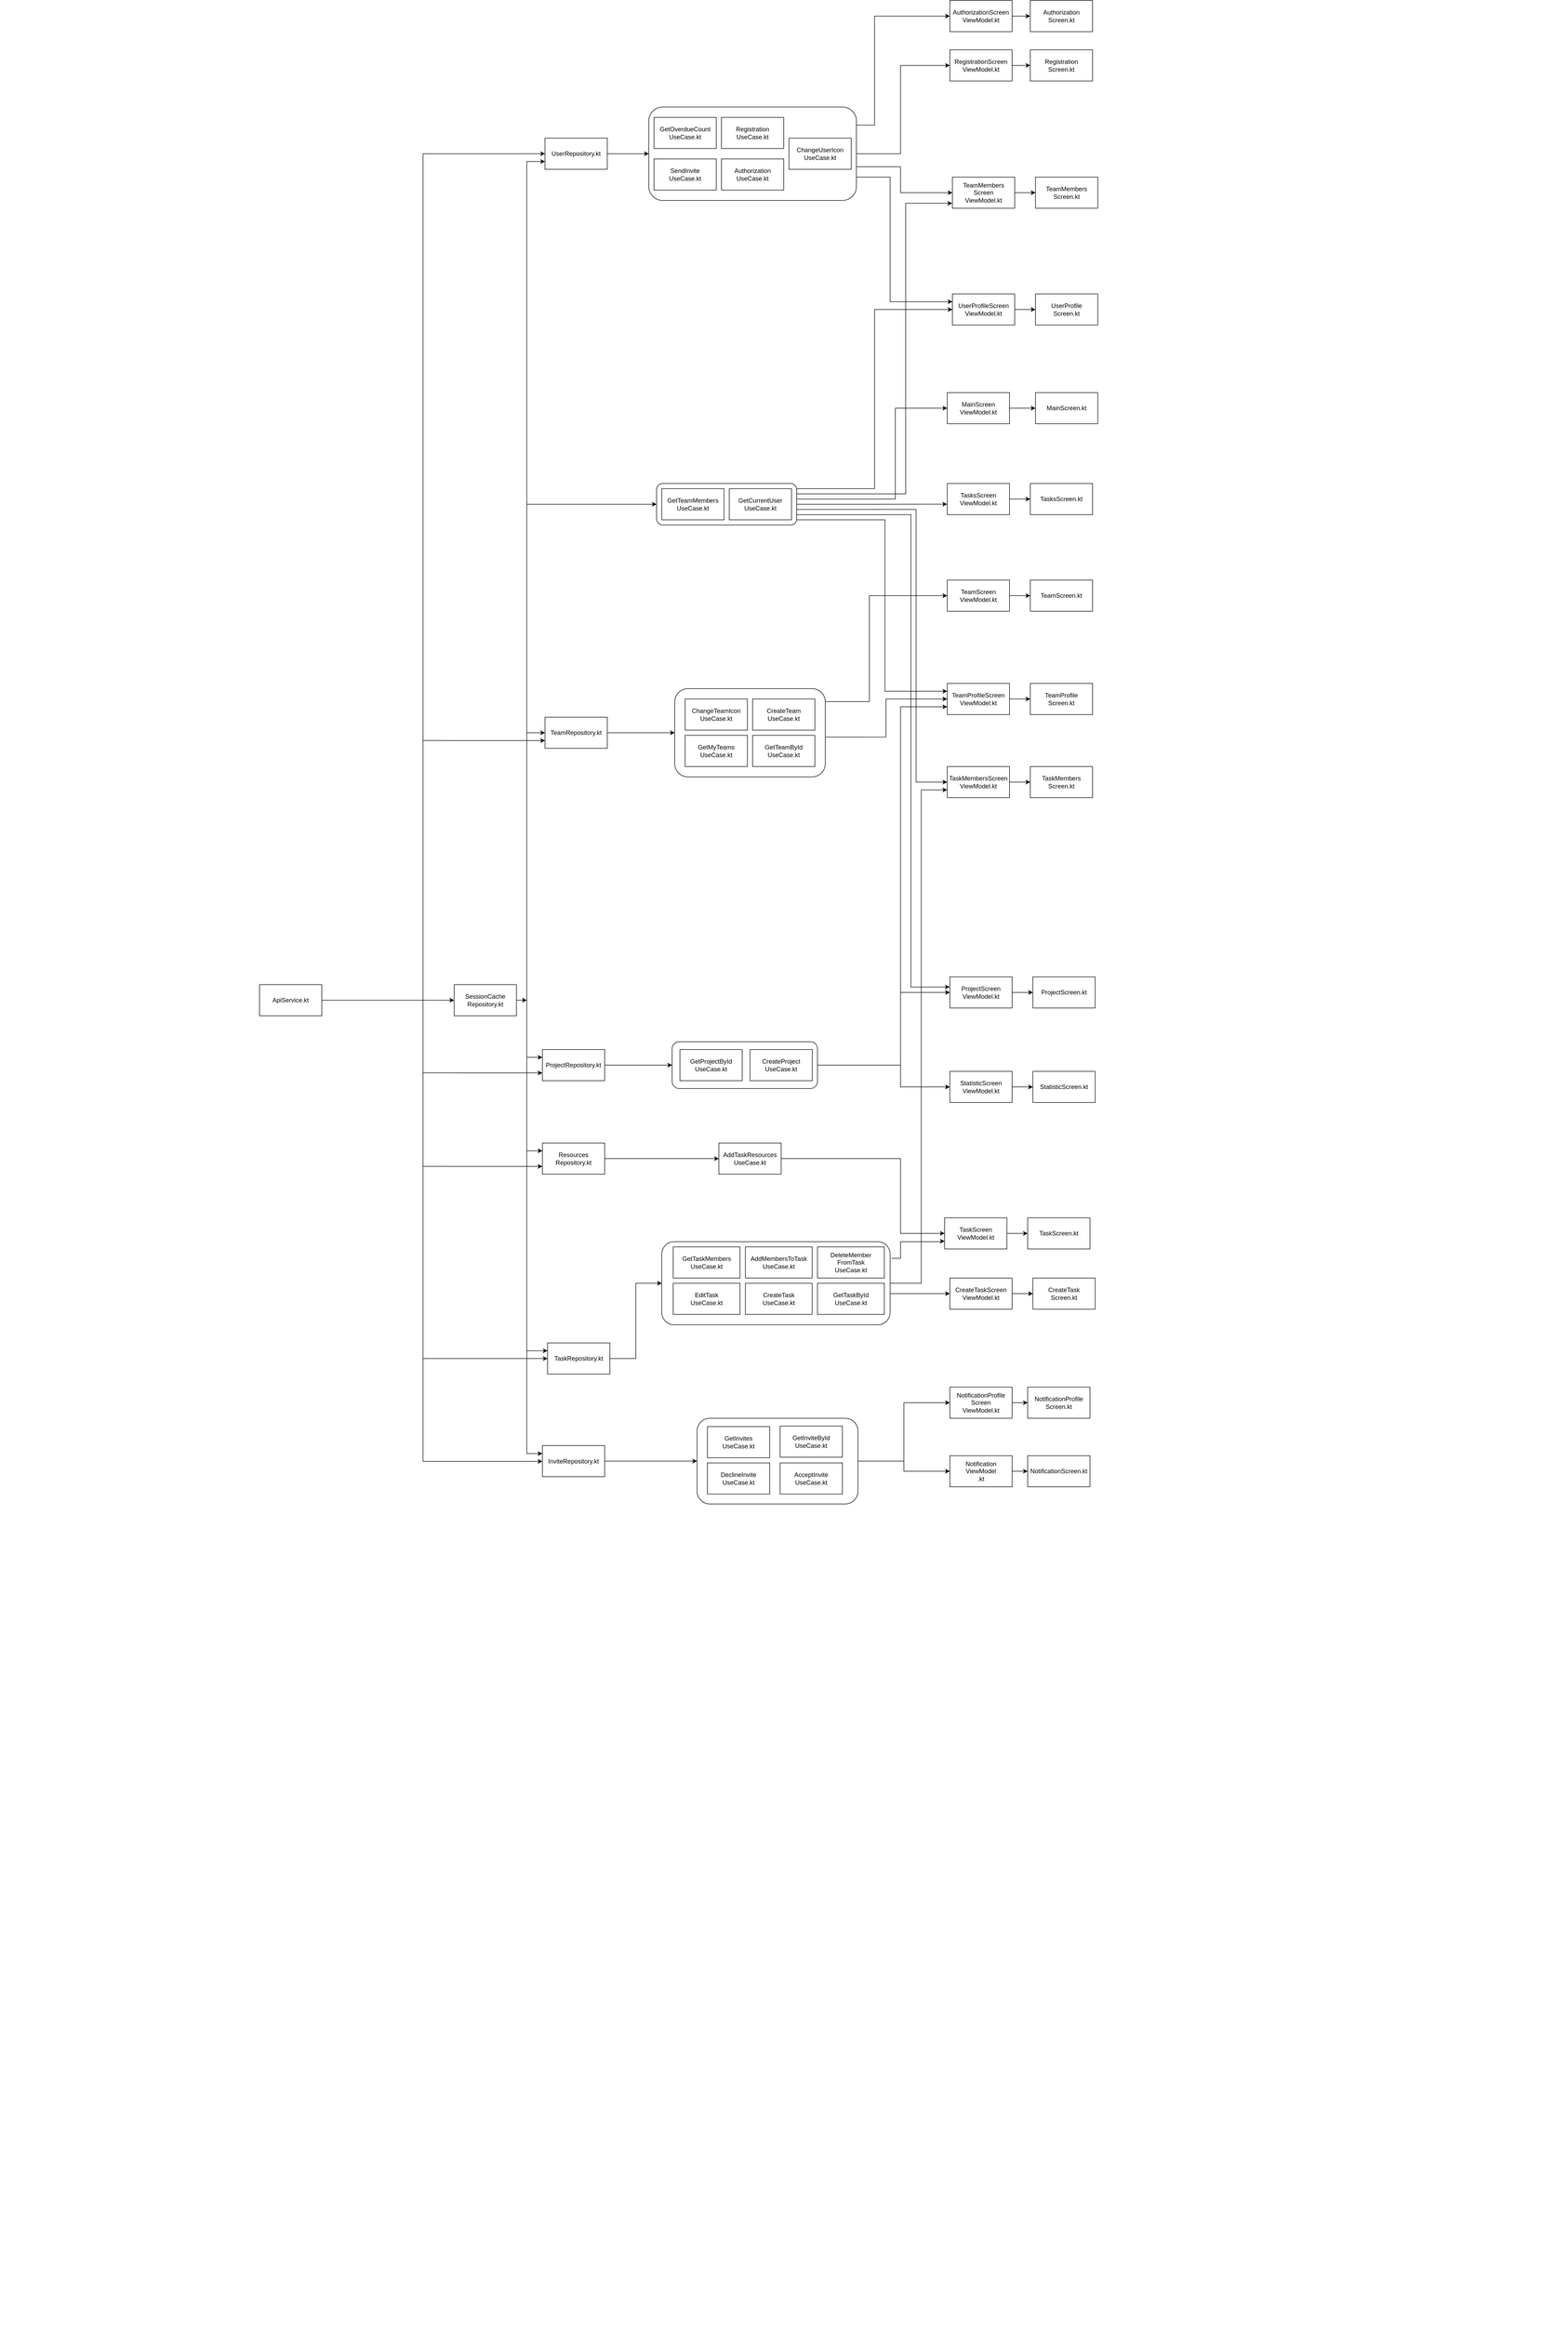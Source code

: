 <mxfile version="24.4.13" type="github">
  <diagram name="Страница — 1" id="Wd8Lt1hOdJY-ABtcQ9To">
    <mxGraphModel dx="5349" dy="3764" grid="1" gridSize="10" guides="1" tooltips="1" connect="1" arrows="1" fold="1" page="1" pageScale="1" pageWidth="827" pageHeight="1169" math="0" shadow="0">
      <root>
        <mxCell id="0" />
        <mxCell id="1" parent="0" />
        <mxCell id="-RUIcNyW75E8LrOZVRRS-27" value="" style="group;rotation=-90;" vertex="1" connectable="0" parent="1">
          <mxGeometry x="-2940" y="-920" width="4130" height="3020" as="geometry" />
        </mxCell>
        <mxCell id="-RUIcNyW75E8LrOZVRRS-8" style="rounded=0;orthogonalLoop=1;jettySize=auto;html=1;entryX=0;entryY=0.5;entryDx=0;entryDy=0;exitX=1;exitY=0.5;exitDx=0;exitDy=0;edgeStyle=orthogonalEdgeStyle;" edge="1" parent="-RUIcNyW75E8LrOZVRRS-27" source="-RUIcNyW75E8LrOZVRRS-7" target="rrfpWrtRIMoo7r-Dwv4L-68">
          <mxGeometry relative="1" as="geometry">
            <Array as="points">
              <mxPoint x="2290" y="1150" />
              <mxPoint x="2290" y="1010" />
            </Array>
          </mxGeometry>
        </mxCell>
        <mxCell id="-RUIcNyW75E8LrOZVRRS-9" style="rounded=0;orthogonalLoop=1;jettySize=auto;html=1;entryX=0;entryY=0.5;entryDx=0;entryDy=0;exitX=1;exitY=0.5;exitDx=0;exitDy=0;edgeStyle=orthogonalEdgeStyle;" edge="1" parent="-RUIcNyW75E8LrOZVRRS-27" source="-RUIcNyW75E8LrOZVRRS-7" target="GL7n69devyDXVmoGjWVV-10">
          <mxGeometry relative="1" as="geometry">
            <Array as="points">
              <mxPoint x="2290" y="1150" />
              <mxPoint x="2290" y="1192" />
            </Array>
          </mxGeometry>
        </mxCell>
        <mxCell id="-RUIcNyW75E8LrOZVRRS-41" style="edgeStyle=orthogonalEdgeStyle;rounded=0;orthogonalLoop=1;jettySize=auto;html=1;entryX=0;entryY=0.5;entryDx=0;entryDy=0;" edge="1" parent="-RUIcNyW75E8LrOZVRRS-27" source="PsXaZOM_-T2VpOONmFBl-1" target="-RUIcNyW75E8LrOZVRRS-40">
          <mxGeometry relative="1" as="geometry" />
        </mxCell>
        <mxCell id="PsXaZOM_-T2VpOONmFBl-1" value="ApiService.kt" style="rounded=0;whiteSpace=wrap;html=1;rotation=0;" parent="-RUIcNyW75E8LrOZVRRS-27" vertex="1">
          <mxGeometry x="1055" y="995" width="120" height="60" as="geometry" />
        </mxCell>
        <mxCell id="PsXaZOM_-T2VpOONmFBl-2" value="InviteRepository.kt" style="rounded=0;whiteSpace=wrap;html=1;rotation=0;" parent="-RUIcNyW75E8LrOZVRRS-27" vertex="1">
          <mxGeometry x="1600" y="1882.5" width="120" height="60" as="geometry" />
        </mxCell>
        <mxCell id="GL7n69devyDXVmoGjWVV-4" style="rounded=0;orthogonalLoop=1;jettySize=auto;html=1;entryX=0;entryY=0.5;entryDx=0;entryDy=0;edgeStyle=orthogonalEdgeStyle;" parent="-RUIcNyW75E8LrOZVRRS-27" source="PsXaZOM_-T2VpOONmFBl-3" target="-RUIcNyW75E8LrOZVRRS-7" edge="1">
          <mxGeometry relative="1" as="geometry" />
        </mxCell>
        <mxCell id="-RUIcNyW75E8LrOZVRRS-49" style="edgeStyle=orthogonalEdgeStyle;rounded=0;orthogonalLoop=1;jettySize=auto;html=1;exitX=0;exitY=0.25;exitDx=0;exitDy=0;startArrow=classic;startFill=1;endArrow=none;endFill=0;" edge="1" parent="-RUIcNyW75E8LrOZVRRS-27" source="PsXaZOM_-T2VpOONmFBl-3">
          <mxGeometry relative="1" as="geometry">
            <mxPoint x="1570" y="1130" as="targetPoint" />
          </mxGeometry>
        </mxCell>
        <mxCell id="-RUIcNyW75E8LrOZVRRS-55" style="edgeStyle=orthogonalEdgeStyle;rounded=0;orthogonalLoop=1;jettySize=auto;html=1;exitX=0;exitY=0.75;exitDx=0;exitDy=0;startArrow=classic;startFill=1;endArrow=none;endFill=0;" edge="1" parent="-RUIcNyW75E8LrOZVRRS-27" source="PsXaZOM_-T2VpOONmFBl-3">
          <mxGeometry relative="1" as="geometry">
            <mxPoint x="1370" y="1164.905" as="targetPoint" />
          </mxGeometry>
        </mxCell>
        <mxCell id="PsXaZOM_-T2VpOONmFBl-3" value="ProjectRepository.kt" style="rounded=0;whiteSpace=wrap;html=1;rotation=0;" parent="-RUIcNyW75E8LrOZVRRS-27" vertex="1">
          <mxGeometry x="1600" y="1120" width="120" height="60" as="geometry" />
        </mxCell>
        <mxCell id="GL7n69devyDXVmoGjWVV-72" style="rounded=0;orthogonalLoop=1;jettySize=auto;html=1;entryX=0;entryY=0.5;entryDx=0;entryDy=0;edgeStyle=orthogonalEdgeStyle;" parent="-RUIcNyW75E8LrOZVRRS-27" source="PsXaZOM_-T2VpOONmFBl-4" target="rrfpWrtRIMoo7r-Dwv4L-8" edge="1">
          <mxGeometry relative="1" as="geometry" />
        </mxCell>
        <mxCell id="-RUIcNyW75E8LrOZVRRS-48" style="edgeStyle=orthogonalEdgeStyle;rounded=0;orthogonalLoop=1;jettySize=auto;html=1;exitX=0;exitY=0.25;exitDx=0;exitDy=0;startArrow=classic;startFill=1;endArrow=none;endFill=0;" edge="1" parent="-RUIcNyW75E8LrOZVRRS-27" source="PsXaZOM_-T2VpOONmFBl-4">
          <mxGeometry relative="1" as="geometry">
            <mxPoint x="1570" y="1314.828" as="targetPoint" />
            <mxPoint x="1590.0" y="1315" as="sourcePoint" />
          </mxGeometry>
        </mxCell>
        <mxCell id="-RUIcNyW75E8LrOZVRRS-54" style="edgeStyle=orthogonalEdgeStyle;rounded=0;orthogonalLoop=1;jettySize=auto;html=1;exitX=0;exitY=0.75;exitDx=0;exitDy=0;startArrow=classic;startFill=1;endArrow=none;endFill=0;" edge="1" parent="-RUIcNyW75E8LrOZVRRS-27" source="PsXaZOM_-T2VpOONmFBl-4">
          <mxGeometry relative="1" as="geometry">
            <mxPoint x="1370" y="1344.905" as="targetPoint" />
          </mxGeometry>
        </mxCell>
        <mxCell id="PsXaZOM_-T2VpOONmFBl-4" value="&lt;div&gt;Resources&lt;/div&gt;&lt;div&gt;Repository.kt&lt;/div&gt;" style="rounded=0;whiteSpace=wrap;html=1;rotation=0;" parent="-RUIcNyW75E8LrOZVRRS-27" vertex="1">
          <mxGeometry x="1600" y="1300" width="120" height="60" as="geometry" />
        </mxCell>
        <mxCell id="rrfpWrtRIMoo7r-Dwv4L-39" style="rounded=0;orthogonalLoop=1;jettySize=auto;html=1;exitX=0.5;exitY=1;exitDx=0;exitDy=0;edgeStyle=orthogonalEdgeStyle;entryX=0;entryY=0.5;entryDx=0;entryDy=0;" parent="-RUIcNyW75E8LrOZVRRS-27" target="PsXaZOM_-T2VpOONmFBl-8" edge="1">
          <mxGeometry relative="1" as="geometry">
            <mxPoint x="1370" y="135" as="sourcePoint" />
            <mxPoint x="1380" y="-200" as="targetPoint" />
            <Array as="points">
              <mxPoint x="1370" y="-605" />
            </Array>
          </mxGeometry>
        </mxCell>
        <mxCell id="rrfpWrtRIMoo7r-Dwv4L-40" style="rounded=0;orthogonalLoop=1;jettySize=auto;html=1;entryX=0;entryY=0.5;entryDx=0;entryDy=0;exitX=0.5;exitY=1;exitDx=0;exitDy=0;edgeStyle=orthogonalEdgeStyle;" parent="-RUIcNyW75E8LrOZVRRS-27" target="PsXaZOM_-T2VpOONmFBl-2" edge="1">
          <mxGeometry relative="1" as="geometry">
            <mxPoint x="1370" y="135" as="sourcePoint" />
            <Array as="points">
              <mxPoint x="1370" y="1913" />
              <mxPoint x="1600" y="1913" />
            </Array>
          </mxGeometry>
        </mxCell>
        <mxCell id="rrfpWrtRIMoo7r-Dwv4L-29" style="rounded=0;orthogonalLoop=1;jettySize=auto;html=1;entryX=0;entryY=0.5;entryDx=0;entryDy=0;edgeStyle=orthogonalEdgeStyle;" parent="-RUIcNyW75E8LrOZVRRS-27" source="PsXaZOM_-T2VpOONmFBl-6" target="-RUIcNyW75E8LrOZVRRS-12" edge="1">
          <mxGeometry relative="1" as="geometry" />
        </mxCell>
        <mxCell id="-RUIcNyW75E8LrOZVRRS-36" style="edgeStyle=orthogonalEdgeStyle;rounded=0;orthogonalLoop=1;jettySize=auto;html=1;startArrow=classic;startFill=1;endArrow=none;endFill=0;" edge="1" parent="-RUIcNyW75E8LrOZVRRS-27" source="PsXaZOM_-T2VpOONmFBl-6">
          <mxGeometry relative="1" as="geometry">
            <mxPoint x="1370" y="1715" as="targetPoint" />
          </mxGeometry>
        </mxCell>
        <mxCell id="-RUIcNyW75E8LrOZVRRS-46" style="edgeStyle=orthogonalEdgeStyle;rounded=0;orthogonalLoop=1;jettySize=auto;html=1;exitX=0;exitY=0.25;exitDx=0;exitDy=0;startArrow=classic;startFill=1;endArrow=none;endFill=0;" edge="1" parent="-RUIcNyW75E8LrOZVRRS-27" source="PsXaZOM_-T2VpOONmFBl-6">
          <mxGeometry relative="1" as="geometry">
            <mxPoint x="1570" y="1700" as="targetPoint" />
          </mxGeometry>
        </mxCell>
        <mxCell id="PsXaZOM_-T2VpOONmFBl-6" value="TaskRepository.kt" style="rounded=0;whiteSpace=wrap;html=1;rotation=0;" parent="-RUIcNyW75E8LrOZVRRS-27" vertex="1">
          <mxGeometry x="1610" y="1685" width="120" height="60" as="geometry" />
        </mxCell>
        <mxCell id="rrfpWrtRIMoo7r-Dwv4L-60" style="rounded=0;orthogonalLoop=1;jettySize=auto;html=1;entryX=0;entryY=0.5;entryDx=0;entryDy=0;exitX=1;exitY=0.5;exitDx=0;exitDy=0;edgeStyle=orthogonalEdgeStyle;" parent="-RUIcNyW75E8LrOZVRRS-27" source="-RUIcNyW75E8LrOZVRRS-1" target="rrfpWrtRIMoo7r-Dwv4L-57" edge="1">
          <mxGeometry relative="1" as="geometry" />
        </mxCell>
        <mxCell id="GL7n69devyDXVmoGjWVV-28" style="rounded=0;orthogonalLoop=1;jettySize=auto;html=1;entryX=0;entryY=0.5;entryDx=0;entryDy=0;exitX=1;exitY=0.5;exitDx=0;exitDy=0;edgeStyle=orthogonalEdgeStyle;" parent="-RUIcNyW75E8LrOZVRRS-27" source="rrfpWrtRIMoo7r-Dwv4L-8" target="GL7n69devyDXVmoGjWVV-16" edge="1">
          <mxGeometry relative="1" as="geometry">
            <Array as="points">
              <mxPoint x="2290" y="1330" />
              <mxPoint x="2290" y="1474" />
            </Array>
          </mxGeometry>
        </mxCell>
        <mxCell id="rrfpWrtRIMoo7r-Dwv4L-8" value="&lt;div&gt;AddTaskResources&lt;/div&gt;&lt;div&gt;UseCase.kt&lt;/div&gt;" style="rounded=0;whiteSpace=wrap;html=1;rotation=0;" parent="-RUIcNyW75E8LrOZVRRS-27" vertex="1">
          <mxGeometry x="1940" y="1300" width="120" height="60" as="geometry" />
        </mxCell>
        <mxCell id="GL7n69devyDXVmoGjWVV-29" style="rounded=0;orthogonalLoop=1;jettySize=auto;html=1;entryX=0;entryY=0.75;entryDx=0;entryDy=0;exitX=1.006;exitY=0.2;exitDx=0;exitDy=0;edgeStyle=orthogonalEdgeStyle;exitPerimeter=0;" parent="-RUIcNyW75E8LrOZVRRS-27" source="-RUIcNyW75E8LrOZVRRS-12" target="GL7n69devyDXVmoGjWVV-16" edge="1">
          <mxGeometry relative="1" as="geometry">
            <mxPoint x="2710" y="-300" as="targetPoint" />
            <Array as="points">
              <mxPoint x="2290" y="1522" />
              <mxPoint x="2290" y="1490" />
              <mxPoint x="2370" y="1490" />
              <mxPoint x="2370" y="1489" />
            </Array>
          </mxGeometry>
        </mxCell>
        <mxCell id="GL7n69devyDXVmoGjWVV-1" style="rounded=0;orthogonalLoop=1;jettySize=auto;html=1;entryX=-0.003;entryY=0.326;entryDx=0;entryDy=0;edgeStyle=orthogonalEdgeStyle;entryPerimeter=0;" parent="-RUIcNyW75E8LrOZVRRS-27" target="rrfpWrtRIMoo7r-Dwv4L-68" edge="1">
          <mxGeometry relative="1" as="geometry">
            <mxPoint x="2040" y="70" as="sourcePoint" />
            <Array as="points">
              <mxPoint x="2040" y="90" />
              <mxPoint x="2310" y="90" />
              <mxPoint x="2310" y="1000" />
            </Array>
          </mxGeometry>
        </mxCell>
        <mxCell id="-RUIcNyW75E8LrOZVRRS-3" value="" style="rounded=0;orthogonalLoop=1;jettySize=auto;html=1;entryX=0;entryY=0.5;entryDx=0;entryDy=0;edgeStyle=orthogonalEdgeStyle;" edge="1" parent="-RUIcNyW75E8LrOZVRRS-27" source="PsXaZOM_-T2VpOONmFBl-2" target="-RUIcNyW75E8LrOZVRRS-1">
          <mxGeometry relative="1" as="geometry">
            <mxPoint x="1720" y="2223" as="sourcePoint" />
            <mxPoint x="2040" y="2077" as="targetPoint" />
          </mxGeometry>
        </mxCell>
        <mxCell id="-RUIcNyW75E8LrOZVRRS-4" value="" style="group;rotation=0;" vertex="1" connectable="0" parent="-RUIcNyW75E8LrOZVRRS-27">
          <mxGeometry x="1898" y="1830" width="310" height="165" as="geometry" />
        </mxCell>
        <mxCell id="-RUIcNyW75E8LrOZVRRS-1" value="" style="rounded=1;whiteSpace=wrap;html=1;rotation=0;" vertex="1" parent="-RUIcNyW75E8LrOZVRRS-4">
          <mxGeometry width="310" height="165" as="geometry" />
        </mxCell>
        <mxCell id="rrfpWrtRIMoo7r-Dwv4L-2" value="&lt;div&gt;AcceptInvite&lt;/div&gt;&lt;div&gt;UseCase.kt&lt;/div&gt;" style="rounded=0;whiteSpace=wrap;html=1;rotation=0;" parent="-RUIcNyW75E8LrOZVRRS-4" vertex="1">
          <mxGeometry x="160" y="86" width="120" height="60" as="geometry" />
        </mxCell>
        <mxCell id="rrfpWrtRIMoo7r-Dwv4L-3" value="&lt;div&gt;GetInviteById&lt;/div&gt;&lt;div&gt;UseCase.kt&lt;/div&gt;" style="rounded=0;whiteSpace=wrap;html=1;rotation=0;" parent="-RUIcNyW75E8LrOZVRRS-4" vertex="1">
          <mxGeometry x="160" y="15" width="120" height="60" as="geometry" />
        </mxCell>
        <mxCell id="rrfpWrtRIMoo7r-Dwv4L-4" value="&lt;div&gt;DeclineInvite&lt;/div&gt;&lt;div&gt;UseCase.kt&lt;/div&gt;" style="rounded=0;whiteSpace=wrap;html=1;rotation=0;" parent="-RUIcNyW75E8LrOZVRRS-4" vertex="1">
          <mxGeometry x="20" y="86" width="120" height="60" as="geometry" />
        </mxCell>
        <mxCell id="rrfpWrtRIMoo7r-Dwv4L-5" value="&lt;div&gt;GetInvites&lt;/div&gt;&lt;div&gt;UseCase.kt&lt;/div&gt;" style="rounded=0;whiteSpace=wrap;html=1;rotation=0;" parent="-RUIcNyW75E8LrOZVRRS-4" vertex="1">
          <mxGeometry x="20" y="16" width="120" height="60" as="geometry" />
        </mxCell>
        <mxCell id="-RUIcNyW75E8LrOZVRRS-5" style="rounded=0;orthogonalLoop=1;jettySize=auto;html=1;exitX=1;exitY=0.5;exitDx=0;exitDy=0;entryX=0;entryY=0.5;entryDx=0;entryDy=0;edgeStyle=orthogonalEdgeStyle;" edge="1" parent="-RUIcNyW75E8LrOZVRRS-27" source="-RUIcNyW75E8LrOZVRRS-1" target="rrfpWrtRIMoo7r-Dwv4L-71">
          <mxGeometry relative="1" as="geometry" />
        </mxCell>
        <mxCell id="-RUIcNyW75E8LrOZVRRS-13" value="" style="group;rotation=0;" vertex="1" connectable="0" parent="-RUIcNyW75E8LrOZVRRS-27">
          <mxGeometry x="1850" y="1605" width="440" height="240" as="geometry" />
        </mxCell>
        <mxCell id="-RUIcNyW75E8LrOZVRRS-12" value="" style="rounded=1;whiteSpace=wrap;html=1;rotation=0;" vertex="1" parent="-RUIcNyW75E8LrOZVRRS-13">
          <mxGeometry x="-20" y="-115" width="440" height="160" as="geometry" />
        </mxCell>
        <mxCell id="rrfpWrtRIMoo7r-Dwv4L-10" value="&lt;div&gt;AddMembersToTask&lt;/div&gt;&lt;div&gt;UseCase.kt&lt;/div&gt;" style="rounded=0;whiteSpace=wrap;html=1;rotation=0;" parent="-RUIcNyW75E8LrOZVRRS-13" vertex="1">
          <mxGeometry x="141" y="-105" width="128.78" height="60" as="geometry" />
        </mxCell>
        <mxCell id="rrfpWrtRIMoo7r-Dwv4L-11" value="&lt;div&gt;CreateTask&lt;/div&gt;&lt;div&gt;UseCase.kt&lt;/div&gt;" style="rounded=0;whiteSpace=wrap;html=1;rotation=0;" parent="-RUIcNyW75E8LrOZVRRS-13" vertex="1">
          <mxGeometry x="141" y="-35" width="128.78" height="60" as="geometry" />
        </mxCell>
        <mxCell id="rrfpWrtRIMoo7r-Dwv4L-13" value="&lt;div&gt;EditTask&lt;/div&gt;&lt;div&gt;UseCase.kt&lt;/div&gt;" style="rounded=0;whiteSpace=wrap;html=1;rotation=0;" parent="-RUIcNyW75E8LrOZVRRS-13" vertex="1">
          <mxGeometry x="2" y="-35" width="128.78" height="60" as="geometry" />
        </mxCell>
        <mxCell id="rrfpWrtRIMoo7r-Dwv4L-14" value="&lt;div&gt;GetTaskById&lt;/div&gt;&lt;div&gt;UseCase.kt&lt;/div&gt;" style="rounded=0;whiteSpace=wrap;html=1;rotation=0;" parent="-RUIcNyW75E8LrOZVRRS-13" vertex="1">
          <mxGeometry x="280" y="-35" width="128.78" height="60" as="geometry" />
        </mxCell>
        <mxCell id="rrfpWrtRIMoo7r-Dwv4L-12" value="&lt;div&gt;DeleteMember&lt;/div&gt;&lt;div&gt;FromTask&lt;/div&gt;&lt;div&gt;UseCase.kt&lt;/div&gt;" style="rounded=0;whiteSpace=wrap;html=1;rotation=0;" parent="-RUIcNyW75E8LrOZVRRS-13" vertex="1">
          <mxGeometry x="280" y="-105" width="128.78" height="60" as="geometry" />
        </mxCell>
        <mxCell id="rrfpWrtRIMoo7r-Dwv4L-15" value="&lt;div&gt;GetTaskMembers&lt;/div&gt;&lt;div&gt;UseCase.kt&lt;/div&gt;" style="rounded=0;whiteSpace=wrap;html=1;rotation=0;" parent="-RUIcNyW75E8LrOZVRRS-13" vertex="1">
          <mxGeometry x="2" y="-105" width="128.78" height="60" as="geometry" />
        </mxCell>
        <mxCell id="-RUIcNyW75E8LrOZVRRS-29" value="" style="group;rotation=90;" vertex="1" connectable="0" parent="-RUIcNyW75E8LrOZVRRS-27">
          <mxGeometry x="1945" y="1010" width="90" height="280" as="geometry" />
        </mxCell>
        <mxCell id="-RUIcNyW75E8LrOZVRRS-7" value="" style="rounded=1;whiteSpace=wrap;html=1;rotation=0;" vertex="1" parent="-RUIcNyW75E8LrOZVRRS-29">
          <mxGeometry x="-95" y="95" width="280" height="90" as="geometry" />
        </mxCell>
        <mxCell id="rrfpWrtRIMoo7r-Dwv4L-6" value="&lt;div&gt;CreateProject&lt;/div&gt;&lt;div&gt;UseCase.kt&lt;/div&gt;" style="rounded=0;whiteSpace=wrap;html=1;rotation=0;" parent="-RUIcNyW75E8LrOZVRRS-29" vertex="1">
          <mxGeometry x="55" y="110" width="120" height="60" as="geometry" />
        </mxCell>
        <mxCell id="rrfpWrtRIMoo7r-Dwv4L-7" value="&lt;div&gt;GetProjectById&lt;/div&gt;&lt;div&gt;UseCase.kt&lt;/div&gt;" style="rounded=0;whiteSpace=wrap;html=1;rotation=0;" parent="-RUIcNyW75E8LrOZVRRS-29" vertex="1">
          <mxGeometry x="-80" y="110" width="120" height="60" as="geometry" />
        </mxCell>
        <mxCell id="rrfpWrtRIMoo7r-Dwv4L-47" value="" style="rounded=0;orthogonalLoop=1;jettySize=auto;html=1;edgeStyle=orthogonalEdgeStyle;" parent="-RUIcNyW75E8LrOZVRRS-27" source="rrfpWrtRIMoo7r-Dwv4L-45" target="rrfpWrtRIMoo7r-Dwv4L-46" edge="1">
          <mxGeometry relative="1" as="geometry" />
        </mxCell>
        <mxCell id="rrfpWrtRIMoo7r-Dwv4L-45" value="&lt;div&gt;CreateTaskScreen&lt;/div&gt;&lt;div&gt;ViewModel.kt&lt;/div&gt;" style="rounded=0;whiteSpace=wrap;html=1;rotation=0;" parent="-RUIcNyW75E8LrOZVRRS-27" vertex="1">
          <mxGeometry x="2385" y="1560" width="120" height="60" as="geometry" />
        </mxCell>
        <mxCell id="rrfpWrtRIMoo7r-Dwv4L-46" value="&lt;div&gt;CreateTask&lt;/div&gt;&lt;div&gt;Screen.kt&lt;/div&gt;" style="whiteSpace=wrap;html=1;rounded=0;rotation=0;" parent="-RUIcNyW75E8LrOZVRRS-27" vertex="1">
          <mxGeometry x="2545" y="1560" width="120" height="60" as="geometry" />
        </mxCell>
        <mxCell id="rrfpWrtRIMoo7r-Dwv4L-68" value="&lt;div&gt;ProjectScreen&lt;/div&gt;&lt;div&gt;ViewModel.kt&lt;/div&gt;" style="rounded=0;whiteSpace=wrap;html=1;rotation=0;" parent="-RUIcNyW75E8LrOZVRRS-27" vertex="1">
          <mxGeometry x="2385" y="980" width="120" height="60" as="geometry" />
        </mxCell>
        <mxCell id="GL7n69devyDXVmoGjWVV-9" style="rounded=0;orthogonalLoop=1;jettySize=auto;html=1;entryX=0;entryY=0.5;entryDx=0;entryDy=0;edgeStyle=orthogonalEdgeStyle;" parent="-RUIcNyW75E8LrOZVRRS-27" source="GL7n69devyDXVmoGjWVV-10" target="GL7n69devyDXVmoGjWVV-11" edge="1">
          <mxGeometry relative="1" as="geometry" />
        </mxCell>
        <mxCell id="GL7n69devyDXVmoGjWVV-10" value="&lt;div&gt;StatisticScreen&lt;/div&gt;&lt;div&gt;ViewModel.kt&lt;/div&gt;" style="rounded=0;whiteSpace=wrap;html=1;rotation=0;" parent="-RUIcNyW75E8LrOZVRRS-27" vertex="1">
          <mxGeometry x="2385" y="1162" width="120" height="60" as="geometry" />
        </mxCell>
        <mxCell id="GL7n69devyDXVmoGjWVV-11" value="StatisticScreen.kt" style="rounded=0;whiteSpace=wrap;html=1;rotation=0;" parent="-RUIcNyW75E8LrOZVRRS-27" vertex="1">
          <mxGeometry x="2545" y="1162" width="120" height="60" as="geometry" />
        </mxCell>
        <mxCell id="GL7n69devyDXVmoGjWVV-15" style="rounded=0;orthogonalLoop=1;jettySize=auto;html=1;entryX=0;entryY=0.5;entryDx=0;entryDy=0;edgeStyle=orthogonalEdgeStyle;" parent="-RUIcNyW75E8LrOZVRRS-27" source="GL7n69devyDXVmoGjWVV-16" target="GL7n69devyDXVmoGjWVV-17" edge="1">
          <mxGeometry relative="1" as="geometry" />
        </mxCell>
        <mxCell id="GL7n69devyDXVmoGjWVV-16" value="&lt;div&gt;TaskScreen&lt;/div&gt;&lt;div&gt;ViewModel.kt&lt;/div&gt;" style="rounded=0;whiteSpace=wrap;html=1;rotation=0;" parent="-RUIcNyW75E8LrOZVRRS-27" vertex="1">
          <mxGeometry x="2375" y="1444" width="120" height="60" as="geometry" />
        </mxCell>
        <mxCell id="GL7n69devyDXVmoGjWVV-17" value="TaskScreen.kt" style="rounded=0;whiteSpace=wrap;html=1;rotation=0;" parent="-RUIcNyW75E8LrOZVRRS-27" vertex="1">
          <mxGeometry x="2535" y="1444" width="120" height="60" as="geometry" />
        </mxCell>
        <mxCell id="rrfpWrtRIMoo7r-Dwv4L-57" value="&lt;div&gt;NotificationProfile&lt;/div&gt;&lt;div&gt;Screen&lt;/div&gt;&lt;div&gt;ViewModel.kt&lt;/div&gt;" style="rounded=0;whiteSpace=wrap;html=1;rotation=0;" parent="-RUIcNyW75E8LrOZVRRS-27" vertex="1">
          <mxGeometry x="2385" y="1770" width="120" height="60" as="geometry" />
        </mxCell>
        <mxCell id="rrfpWrtRIMoo7r-Dwv4L-71" value="&lt;div&gt;Notification&lt;/div&gt;&lt;div&gt;ViewModel&lt;/div&gt;.kt" style="rounded=0;whiteSpace=wrap;html=1;rotation=0;" parent="-RUIcNyW75E8LrOZVRRS-27" vertex="1">
          <mxGeometry x="2385" y="1902" width="120" height="60" as="geometry" />
        </mxCell>
        <mxCell id="rrfpWrtRIMoo7r-Dwv4L-72" value="NotificationScreen.kt" style="whiteSpace=wrap;html=1;rounded=0;rotation=0;" parent="-RUIcNyW75E8LrOZVRRS-27" vertex="1">
          <mxGeometry x="2535" y="1902" width="120" height="60" as="geometry" />
        </mxCell>
        <mxCell id="rrfpWrtRIMoo7r-Dwv4L-70" value="" style="rounded=0;orthogonalLoop=1;jettySize=auto;html=1;edgeStyle=orthogonalEdgeStyle;" parent="-RUIcNyW75E8LrOZVRRS-27" source="rrfpWrtRIMoo7r-Dwv4L-71" target="rrfpWrtRIMoo7r-Dwv4L-72" edge="1">
          <mxGeometry relative="1" as="geometry" />
        </mxCell>
        <mxCell id="rrfpWrtRIMoo7r-Dwv4L-58" value="&lt;div&gt;NotificationProfile&lt;/div&gt;&lt;div&gt;Screen.kt&lt;/div&gt;" style="whiteSpace=wrap;html=1;rounded=0;rotation=0;" parent="-RUIcNyW75E8LrOZVRRS-27" vertex="1">
          <mxGeometry x="2535" y="1770" width="120" height="60" as="geometry" />
        </mxCell>
        <mxCell id="rrfpWrtRIMoo7r-Dwv4L-59" value="" style="rounded=0;orthogonalLoop=1;jettySize=auto;html=1;edgeStyle=orthogonalEdgeStyle;" parent="-RUIcNyW75E8LrOZVRRS-27" source="rrfpWrtRIMoo7r-Dwv4L-57" target="rrfpWrtRIMoo7r-Dwv4L-58" edge="1">
          <mxGeometry relative="1" as="geometry" />
        </mxCell>
        <mxCell id="rrfpWrtRIMoo7r-Dwv4L-69" value="&lt;div&gt;ProjectScreen.kt&lt;/div&gt;" style="whiteSpace=wrap;html=1;rounded=0;rotation=0;" parent="-RUIcNyW75E8LrOZVRRS-27" vertex="1">
          <mxGeometry x="2545" y="980" width="120" height="60" as="geometry" />
        </mxCell>
        <mxCell id="rrfpWrtRIMoo7r-Dwv4L-67" value="" style="rounded=0;orthogonalLoop=1;jettySize=auto;html=1;edgeStyle=orthogonalEdgeStyle;" parent="-RUIcNyW75E8LrOZVRRS-27" source="rrfpWrtRIMoo7r-Dwv4L-68" target="rrfpWrtRIMoo7r-Dwv4L-69" edge="1">
          <mxGeometry relative="1" as="geometry" />
        </mxCell>
        <mxCell id="-RUIcNyW75E8LrOZVRRS-44" style="edgeStyle=orthogonalEdgeStyle;rounded=0;orthogonalLoop=1;jettySize=auto;html=1;entryX=0;entryY=0.25;entryDx=0;entryDy=0;exitX=0;exitY=0.75;exitDx=0;exitDy=0;startArrow=classic;startFill=1;" edge="1" parent="-RUIcNyW75E8LrOZVRRS-27" source="PsXaZOM_-T2VpOONmFBl-8" target="PsXaZOM_-T2VpOONmFBl-2">
          <mxGeometry relative="1" as="geometry">
            <mxPoint x="1550" y="-570" as="sourcePoint" />
            <Array as="points">
              <mxPoint x="1570" y="-590" />
              <mxPoint x="1570" y="1898" />
              <mxPoint x="1600" y="1898" />
            </Array>
          </mxGeometry>
        </mxCell>
        <mxCell id="-RUIcNyW75E8LrOZVRRS-53" style="edgeStyle=orthogonalEdgeStyle;rounded=0;orthogonalLoop=1;jettySize=auto;html=1;" edge="1" parent="-RUIcNyW75E8LrOZVRRS-27" source="-RUIcNyW75E8LrOZVRRS-40">
          <mxGeometry relative="1" as="geometry">
            <mxPoint x="1570" y="1025" as="targetPoint" />
          </mxGeometry>
        </mxCell>
        <mxCell id="-RUIcNyW75E8LrOZVRRS-40" value="&lt;div&gt;SessionCache&lt;/div&gt;&lt;div&gt;Repository.kt&lt;/div&gt;" style="rounded=0;whiteSpace=wrap;html=1;rotation=0;" vertex="1" parent="-RUIcNyW75E8LrOZVRRS-27">
          <mxGeometry x="1430" y="995" width="120" height="60" as="geometry" />
        </mxCell>
        <mxCell id="rrfpWrtRIMoo7r-Dwv4L-54" style="rounded=0;orthogonalLoop=1;jettySize=auto;html=1;entryX=0;entryY=0.5;entryDx=0;entryDy=0;edgeStyle=orthogonalEdgeStyle;" parent="-RUIcNyW75E8LrOZVRRS-27" target="-RUIcNyW75E8LrOZVRRS-20" edge="1">
          <mxGeometry relative="1" as="geometry">
            <mxPoint x="1570" y="70" as="sourcePoint" />
            <Array as="points">
              <mxPoint x="1580" y="70" />
            </Array>
          </mxGeometry>
        </mxCell>
        <mxCell id="GL7n69devyDXVmoGjWVV-75" style="rounded=0;orthogonalLoop=1;jettySize=auto;html=1;entryX=0;entryY=0.5;entryDx=0;entryDy=0;edgeStyle=orthogonalEdgeStyle;" parent="-RUIcNyW75E8LrOZVRRS-27" source="PsXaZOM_-T2VpOONmFBl-7" target="-RUIcNyW75E8LrOZVRRS-14" edge="1">
          <mxGeometry relative="1" as="geometry" />
        </mxCell>
        <mxCell id="-RUIcNyW75E8LrOZVRRS-51" style="edgeStyle=orthogonalEdgeStyle;rounded=0;orthogonalLoop=1;jettySize=auto;html=1;targetPerimeterSpacing=1;startArrow=classic;startFill=1;endArrow=none;endFill=0;" edge="1" parent="-RUIcNyW75E8LrOZVRRS-27" source="PsXaZOM_-T2VpOONmFBl-7">
          <mxGeometry relative="1" as="geometry">
            <mxPoint x="1570" y="510" as="targetPoint" />
          </mxGeometry>
        </mxCell>
        <mxCell id="-RUIcNyW75E8LrOZVRRS-56" style="edgeStyle=orthogonalEdgeStyle;rounded=0;orthogonalLoop=1;jettySize=auto;html=1;exitX=0;exitY=0.75;exitDx=0;exitDy=0;startArrow=classic;startFill=1;endArrow=none;endFill=0;" edge="1" parent="-RUIcNyW75E8LrOZVRRS-27" source="PsXaZOM_-T2VpOONmFBl-7">
          <mxGeometry relative="1" as="geometry">
            <mxPoint x="1370" y="524.905" as="targetPoint" />
          </mxGeometry>
        </mxCell>
        <mxCell id="PsXaZOM_-T2VpOONmFBl-7" value="TeamRepository.kt" style="rounded=0;whiteSpace=wrap;html=1;rotation=0;" parent="-RUIcNyW75E8LrOZVRRS-27" vertex="1">
          <mxGeometry x="1605" y="480" width="120" height="60" as="geometry" />
        </mxCell>
        <mxCell id="-RUIcNyW75E8LrOZVRRS-19" style="rounded=0;orthogonalLoop=1;jettySize=auto;html=1;entryX=0;entryY=0.5;entryDx=0;entryDy=0;edgeStyle=orthogonalEdgeStyle;" edge="1" parent="-RUIcNyW75E8LrOZVRRS-27" source="PsXaZOM_-T2VpOONmFBl-8" target="-RUIcNyW75E8LrOZVRRS-16">
          <mxGeometry relative="1" as="geometry" />
        </mxCell>
        <mxCell id="PsXaZOM_-T2VpOONmFBl-8" value="UserRepository.kt" style="rounded=0;whiteSpace=wrap;html=1;rotation=0;" parent="-RUIcNyW75E8LrOZVRRS-27" vertex="1">
          <mxGeometry x="1605" y="-635" width="120" height="60" as="geometry" />
        </mxCell>
        <mxCell id="GL7n69devyDXVmoGjWVV-52" style="rounded=0;orthogonalLoop=1;jettySize=auto;html=1;entryX=0;entryY=0.25;entryDx=0;entryDy=0;exitX=1;exitY=0.5;exitDx=0;exitDy=0;edgeStyle=orthogonalEdgeStyle;" parent="-RUIcNyW75E8LrOZVRRS-27" source="-RUIcNyW75E8LrOZVRRS-20" target="GL7n69devyDXVmoGjWVV-42" edge="1">
          <mxGeometry relative="1" as="geometry">
            <Array as="points">
              <mxPoint x="2090" y="100" />
              <mxPoint x="2260" y="100" />
              <mxPoint x="2260" y="430" />
            </Array>
          </mxGeometry>
        </mxCell>
        <mxCell id="GL7n69devyDXVmoGjWVV-60" style="rounded=0;orthogonalLoop=1;jettySize=auto;html=1;entryX=0;entryY=0.25;entryDx=0;entryDy=0;exitX=1;exitY=0.5;exitDx=0;exitDy=0;edgeStyle=orthogonalEdgeStyle;" parent="-RUIcNyW75E8LrOZVRRS-27" source="-RUIcNyW75E8LrOZVRRS-16" target="GL7n69devyDXVmoGjWVV-57" edge="1">
          <mxGeometry relative="1" as="geometry">
            <Array as="points">
              <mxPoint x="2205" y="-560" />
              <mxPoint x="2270" y="-560" />
              <mxPoint x="2270" y="-320" />
            </Array>
          </mxGeometry>
        </mxCell>
        <mxCell id="GL7n69devyDXVmoGjWVV-53" style="rounded=0;orthogonalLoop=1;jettySize=auto;html=1;entryX=0;entryY=0.5;entryDx=0;entryDy=0;exitX=0.998;exitY=0.549;exitDx=0;exitDy=0;edgeStyle=orthogonalEdgeStyle;exitPerimeter=0;" parent="-RUIcNyW75E8LrOZVRRS-27" source="-RUIcNyW75E8LrOZVRRS-14" target="GL7n69devyDXVmoGjWVV-42" edge="1">
          <mxGeometry relative="1" as="geometry">
            <mxPoint x="2975" y="-894" as="targetPoint" />
            <Array as="points">
              <mxPoint x="2262" y="518" />
              <mxPoint x="2262" y="445" />
            </Array>
          </mxGeometry>
        </mxCell>
        <mxCell id="GL7n69devyDXVmoGjWVV-54" style="rounded=0;orthogonalLoop=1;jettySize=auto;html=1;entryX=0;entryY=0.5;entryDx=0;entryDy=0;exitX=0.983;exitY=0.676;exitDx=0;exitDy=0;edgeStyle=orthogonalEdgeStyle;exitPerimeter=0;" parent="-RUIcNyW75E8LrOZVRRS-27" source="-RUIcNyW75E8LrOZVRRS-14" target="GL7n69devyDXVmoGjWVV-45" edge="1">
          <mxGeometry relative="1" as="geometry">
            <Array as="points">
              <mxPoint x="2140" y="450" />
              <mxPoint x="2230" y="450" />
              <mxPoint x="2230" y="246" />
            </Array>
          </mxGeometry>
        </mxCell>
        <mxCell id="GL7n69devyDXVmoGjWVV-25" style="rounded=0;orthogonalLoop=1;jettySize=auto;html=1;entryX=0;entryY=0.5;entryDx=0;entryDy=0;exitX=1;exitY=0.5;exitDx=0;exitDy=0;edgeStyle=orthogonalEdgeStyle;" parent="-RUIcNyW75E8LrOZVRRS-27" source="-RUIcNyW75E8LrOZVRRS-20" target="GL7n69devyDXVmoGjWVV-13" edge="1">
          <mxGeometry relative="1" as="geometry">
            <mxPoint x="2965" y="-434" as="targetPoint" />
            <Array as="points">
              <mxPoint x="2090" y="80" />
              <mxPoint x="2320" y="80" />
              <mxPoint x="2320" y="605" />
            </Array>
          </mxGeometry>
        </mxCell>
        <mxCell id="GL7n69devyDXVmoGjWVV-34" style="rounded=0;orthogonalLoop=1;jettySize=auto;html=1;exitX=1;exitY=0.5;exitDx=0;exitDy=0;edgeStyle=orthogonalEdgeStyle;entryX=-0.002;entryY=0.665;entryDx=0;entryDy=0;entryPerimeter=0;" parent="-RUIcNyW75E8LrOZVRRS-27" source="-RUIcNyW75E8LrOZVRRS-20" target="GL7n69devyDXVmoGjWVV-31" edge="1">
          <mxGeometry relative="1" as="geometry">
            <mxPoint x="2320" y="10" as="targetPoint" />
            <Array as="points" />
          </mxGeometry>
        </mxCell>
        <mxCell id="GL7n69devyDXVmoGjWVV-59" style="rounded=0;orthogonalLoop=1;jettySize=auto;html=1;entryX=0;entryY=0.5;entryDx=0;entryDy=0;exitX=1;exitY=0.5;exitDx=0;exitDy=0;edgeStyle=orthogonalEdgeStyle;" parent="-RUIcNyW75E8LrOZVRRS-27" source="-RUIcNyW75E8LrOZVRRS-20" target="GL7n69devyDXVmoGjWVV-57" edge="1">
          <mxGeometry relative="1" as="geometry">
            <Array as="points">
              <mxPoint x="2090" y="40" />
              <mxPoint x="2240" y="40" />
              <mxPoint x="2240" y="-305" />
            </Array>
          </mxGeometry>
        </mxCell>
        <mxCell id="GL7n69devyDXVmoGjWVV-66" value="" style="rounded=0;orthogonalLoop=1;jettySize=auto;html=1;entryX=0;entryY=0.5;entryDx=0;entryDy=0;exitX=1;exitY=0.5;exitDx=0;exitDy=0;edgeStyle=orthogonalEdgeStyle;" parent="-RUIcNyW75E8LrOZVRRS-27" source="-RUIcNyW75E8LrOZVRRS-20" target="rrfpWrtRIMoo7r-Dwv4L-49" edge="1">
          <mxGeometry relative="1" as="geometry">
            <mxPoint x="2975" y="-885" as="targetPoint" />
            <mxPoint x="2325" y="-981" as="sourcePoint" />
            <Array as="points">
              <mxPoint x="2090" y="60" />
              <mxPoint x="2280" y="60" />
              <mxPoint x="2280" y="-115" />
            </Array>
          </mxGeometry>
        </mxCell>
        <mxCell id="-RUIcNyW75E8LrOZVRRS-15" value="" style="group;rotation=-90;" vertex="1" connectable="0" parent="-RUIcNyW75E8LrOZVRRS-27">
          <mxGeometry x="1800" y="360" width="410" height="180" as="geometry" />
        </mxCell>
        <mxCell id="-RUIcNyW75E8LrOZVRRS-30" value="" style="group;rotation=90;" vertex="1" connectable="0" parent="-RUIcNyW75E8LrOZVRRS-15">
          <mxGeometry x="115.0" y="5" width="170" height="290" as="geometry" />
        </mxCell>
        <mxCell id="-RUIcNyW75E8LrOZVRRS-14" value="" style="rounded=1;whiteSpace=wrap;html=1;rotation=0;" vertex="1" parent="-RUIcNyW75E8LrOZVRRS-30">
          <mxGeometry x="-60" y="60" width="290" height="170" as="geometry" />
        </mxCell>
        <mxCell id="rrfpWrtRIMoo7r-Dwv4L-16" value="&lt;div&gt;ChangeTeamIcon&lt;/div&gt;&lt;div&gt;UseCase.kt&lt;/div&gt;" style="rounded=0;whiteSpace=wrap;html=1;rotation=0;" parent="-RUIcNyW75E8LrOZVRRS-30" vertex="1">
          <mxGeometry x="-40" y="80" width="120" height="60" as="geometry" />
        </mxCell>
        <mxCell id="rrfpWrtRIMoo7r-Dwv4L-17" value="&lt;div&gt;CreateTeam&lt;/div&gt;&lt;div&gt;UseCase.kt&lt;/div&gt;" style="rounded=0;whiteSpace=wrap;html=1;rotation=0;" parent="-RUIcNyW75E8LrOZVRRS-30" vertex="1">
          <mxGeometry x="90" y="80" width="120" height="60" as="geometry" />
        </mxCell>
        <mxCell id="rrfpWrtRIMoo7r-Dwv4L-18" value="&lt;div&gt;GetMyTeams&lt;/div&gt;&lt;div&gt;UseCase.kt&lt;/div&gt;" style="rounded=0;whiteSpace=wrap;html=1;rotation=0;" parent="-RUIcNyW75E8LrOZVRRS-30" vertex="1">
          <mxGeometry x="-40" y="150" width="120" height="60" as="geometry" />
        </mxCell>
        <mxCell id="rrfpWrtRIMoo7r-Dwv4L-19" value="&lt;div&gt;GetTeamById&lt;/div&gt;&lt;div&gt;UseCase.kt&lt;/div&gt;" style="rounded=0;whiteSpace=wrap;html=1;rotation=0;" parent="-RUIcNyW75E8LrOZVRRS-30" vertex="1">
          <mxGeometry x="90" y="150" width="120" height="60" as="geometry" />
        </mxCell>
        <mxCell id="-RUIcNyW75E8LrOZVRRS-21" value="" style="group;rotation=0;" vertex="1" connectable="0" parent="-RUIcNyW75E8LrOZVRRS-27">
          <mxGeometry x="1810" y="20" width="290" height="100" as="geometry" />
        </mxCell>
        <mxCell id="-RUIcNyW75E8LrOZVRRS-20" value="" style="rounded=1;whiteSpace=wrap;html=1;rotation=0;" vertex="1" parent="-RUIcNyW75E8LrOZVRRS-21">
          <mxGeometry x="10" y="10" width="270" height="80" as="geometry" />
        </mxCell>
        <mxCell id="rrfpWrtRIMoo7r-Dwv4L-20" value="&lt;div&gt;GetTeamMembers&lt;/div&gt;&lt;div&gt;UseCase.kt&lt;/div&gt;" style="rounded=0;whiteSpace=wrap;html=1;rotation=0;" parent="-RUIcNyW75E8LrOZVRRS-21" vertex="1">
          <mxGeometry x="20" y="20" width="120" height="60" as="geometry" />
        </mxCell>
        <mxCell id="rrfpWrtRIMoo7r-Dwv4L-52" value="&lt;div&gt;GetCurrentUser&lt;/div&gt;&lt;div&gt;UseCase.kt&lt;/div&gt;" style="rounded=0;whiteSpace=wrap;html=1;rotation=0;" parent="-RUIcNyW75E8LrOZVRRS-21" vertex="1">
          <mxGeometry x="150" y="20" width="120" height="60" as="geometry" />
        </mxCell>
        <mxCell id="-RUIcNyW75E8LrOZVRRS-26" value="" style="group;rotation=0;" vertex="1" connectable="0" parent="-RUIcNyW75E8LrOZVRRS-27">
          <mxGeometry x="1805" y="-695" width="400" height="180" as="geometry" />
        </mxCell>
        <mxCell id="-RUIcNyW75E8LrOZVRRS-16" value="" style="rounded=1;whiteSpace=wrap;html=1;rotation=0;" vertex="1" parent="-RUIcNyW75E8LrOZVRRS-26">
          <mxGeometry width="400" height="180" as="geometry" />
        </mxCell>
        <mxCell id="rrfpWrtRIMoo7r-Dwv4L-9" value="&lt;div&gt;ChangeUserIcon&lt;/div&gt;&lt;div&gt;UseCase.kt&lt;/div&gt;" style="rounded=0;whiteSpace=wrap;html=1;rotation=0;" parent="-RUIcNyW75E8LrOZVRRS-26" vertex="1">
          <mxGeometry x="270" y="60" width="120" height="60" as="geometry" />
        </mxCell>
        <mxCell id="rrfpWrtRIMoo7r-Dwv4L-21" value="&lt;div&gt;GetOverdueCount&lt;/div&gt;&lt;div&gt;UseCase.kt&lt;/div&gt;" style="rounded=0;whiteSpace=wrap;html=1;rotation=0;" parent="-RUIcNyW75E8LrOZVRRS-26" vertex="1">
          <mxGeometry x="10" y="20" width="120" height="60" as="geometry" />
        </mxCell>
        <mxCell id="rrfpWrtRIMoo7r-Dwv4L-22" value="&lt;div&gt;SendInvite&lt;/div&gt;&lt;div&gt;UseCase.kt&lt;/div&gt;" style="rounded=0;whiteSpace=wrap;html=1;rotation=0;" parent="-RUIcNyW75E8LrOZVRRS-26" vertex="1">
          <mxGeometry x="10" y="100" width="120" height="60" as="geometry" />
        </mxCell>
        <mxCell id="rrfpWrtRIMoo7r-Dwv4L-30" value="&lt;div&gt;Authorization&lt;/div&gt;&lt;div&gt;UseCase.kt&lt;/div&gt;" style="rounded=0;whiteSpace=wrap;html=1;rotation=0;" parent="-RUIcNyW75E8LrOZVRRS-26" vertex="1">
          <mxGeometry x="140" y="100" width="120" height="60" as="geometry" />
        </mxCell>
        <mxCell id="rrfpWrtRIMoo7r-Dwv4L-31" value="&lt;div&gt;Registration&lt;/div&gt;&lt;div&gt;UseCase.kt&lt;/div&gt;" style="rounded=0;whiteSpace=wrap;html=1;rotation=0;" parent="-RUIcNyW75E8LrOZVRRS-26" vertex="1">
          <mxGeometry x="140" y="20" width="120" height="60" as="geometry" />
        </mxCell>
        <mxCell id="GL7n69devyDXVmoGjWVV-48" style="rounded=0;orthogonalLoop=1;jettySize=auto;html=1;entryX=-0.004;entryY=0.842;entryDx=0;entryDy=0;exitX=1;exitY=0.5;exitDx=0;exitDy=0;edgeStyle=orthogonalEdgeStyle;entryPerimeter=0;" parent="-RUIcNyW75E8LrOZVRRS-27" source="-RUIcNyW75E8LrOZVRRS-20" target="GL7n69devyDXVmoGjWVV-39" edge="1">
          <mxGeometry relative="1" as="geometry">
            <mxPoint x="2165" y="-145" as="sourcePoint" />
            <Array as="points">
              <mxPoint x="2090" y="50" />
              <mxPoint x="2300" y="50" />
              <mxPoint x="2300" y="-509" />
            </Array>
          </mxGeometry>
        </mxCell>
        <mxCell id="GL7n69devyDXVmoGjWVV-49" style="rounded=0;orthogonalLoop=1;jettySize=auto;html=1;entryX=0;entryY=0.5;entryDx=0;entryDy=0;exitX=1;exitY=0.5;exitDx=0;exitDy=0;edgeStyle=orthogonalEdgeStyle;" parent="-RUIcNyW75E8LrOZVRRS-27" source="-RUIcNyW75E8LrOZVRRS-16" target="GL7n69devyDXVmoGjWVV-39" edge="1">
          <mxGeometry relative="1" as="geometry">
            <Array as="points">
              <mxPoint x="2205" y="-580" />
              <mxPoint x="2290" y="-580" />
              <mxPoint x="2290" y="-530" />
            </Array>
          </mxGeometry>
        </mxCell>
        <mxCell id="rrfpWrtRIMoo7r-Dwv4L-51" value="" style="rounded=0;orthogonalLoop=1;jettySize=auto;html=1;edgeStyle=orthogonalEdgeStyle;" parent="-RUIcNyW75E8LrOZVRRS-27" source="rrfpWrtRIMoo7r-Dwv4L-49" target="rrfpWrtRIMoo7r-Dwv4L-50" edge="1">
          <mxGeometry relative="1" as="geometry" />
        </mxCell>
        <mxCell id="rrfpWrtRIMoo7r-Dwv4L-50" value="MainScreen.kt" style="whiteSpace=wrap;html=1;rounded=0;rotation=0;" parent="-RUIcNyW75E8LrOZVRRS-27" vertex="1">
          <mxGeometry x="2550" y="-145" width="120" height="60" as="geometry" />
        </mxCell>
        <mxCell id="GL7n69devyDXVmoGjWVV-12" style="rounded=0;orthogonalLoop=1;jettySize=auto;html=1;entryX=0;entryY=0.5;entryDx=0;entryDy=0;edgeStyle=orthogonalEdgeStyle;" parent="-RUIcNyW75E8LrOZVRRS-27" source="GL7n69devyDXVmoGjWVV-13" target="GL7n69devyDXVmoGjWVV-14" edge="1">
          <mxGeometry relative="1" as="geometry" />
        </mxCell>
        <mxCell id="GL7n69devyDXVmoGjWVV-13" value="&lt;div&gt;TaskMembersScreen&lt;/div&gt;&lt;div&gt;ViewModel.kt&lt;/div&gt;" style="rounded=0;whiteSpace=wrap;html=1;rotation=0;" parent="-RUIcNyW75E8LrOZVRRS-27" vertex="1">
          <mxGeometry x="2380" y="575" width="120" height="60" as="geometry" />
        </mxCell>
        <mxCell id="GL7n69devyDXVmoGjWVV-14" value="&lt;div&gt;TaskMembers&lt;/div&gt;&lt;div&gt;Screen.kt&lt;/div&gt;" style="rounded=0;whiteSpace=wrap;html=1;rotation=0;" parent="-RUIcNyW75E8LrOZVRRS-27" vertex="1">
          <mxGeometry x="2540" y="575" width="120" height="60" as="geometry" />
        </mxCell>
        <mxCell id="GL7n69devyDXVmoGjWVV-30" style="rounded=0;orthogonalLoop=1;jettySize=auto;html=1;entryX=0;entryY=0.5;entryDx=0;entryDy=0;edgeStyle=orthogonalEdgeStyle;" parent="-RUIcNyW75E8LrOZVRRS-27" source="GL7n69devyDXVmoGjWVV-31" target="GL7n69devyDXVmoGjWVV-32" edge="1">
          <mxGeometry relative="1" as="geometry" />
        </mxCell>
        <mxCell id="GL7n69devyDXVmoGjWVV-31" value="&lt;div&gt;TasksScreen&lt;/div&gt;&lt;div&gt;ViewModel.kt&lt;/div&gt;" style="rounded=0;whiteSpace=wrap;html=1;rotation=0;" parent="-RUIcNyW75E8LrOZVRRS-27" vertex="1">
          <mxGeometry x="2380" y="30" width="120" height="60" as="geometry" />
        </mxCell>
        <mxCell id="GL7n69devyDXVmoGjWVV-32" value="TasksScreen.kt" style="rounded=0;whiteSpace=wrap;html=1;rotation=0;" parent="-RUIcNyW75E8LrOZVRRS-27" vertex="1">
          <mxGeometry x="2540" y="30" width="120" height="60" as="geometry" />
        </mxCell>
        <mxCell id="GL7n69devyDXVmoGjWVV-41" style="rounded=0;orthogonalLoop=1;jettySize=auto;html=1;entryX=0;entryY=0.5;entryDx=0;entryDy=0;edgeStyle=orthogonalEdgeStyle;" parent="-RUIcNyW75E8LrOZVRRS-27" source="GL7n69devyDXVmoGjWVV-42" target="GL7n69devyDXVmoGjWVV-43" edge="1">
          <mxGeometry relative="1" as="geometry" />
        </mxCell>
        <mxCell id="GL7n69devyDXVmoGjWVV-42" value="&lt;div&gt;TeamProfileScreen&lt;/div&gt;&lt;div&gt;ViewModel.kt&lt;/div&gt;" style="rounded=0;whiteSpace=wrap;html=1;rotation=0;" parent="-RUIcNyW75E8LrOZVRRS-27" vertex="1">
          <mxGeometry x="2380" y="415" width="120" height="60" as="geometry" />
        </mxCell>
        <mxCell id="GL7n69devyDXVmoGjWVV-43" value="&lt;div&gt;TeamProfile&lt;/div&gt;&lt;div&gt;Screen.kt&lt;/div&gt;" style="rounded=0;whiteSpace=wrap;html=1;rotation=0;" parent="-RUIcNyW75E8LrOZVRRS-27" vertex="1">
          <mxGeometry x="2540" y="415" width="120" height="60" as="geometry" />
        </mxCell>
        <mxCell id="GL7n69devyDXVmoGjWVV-44" style="rounded=0;orthogonalLoop=1;jettySize=auto;html=1;entryX=0;entryY=0.5;entryDx=0;entryDy=0;edgeStyle=orthogonalEdgeStyle;" parent="-RUIcNyW75E8LrOZVRRS-27" source="GL7n69devyDXVmoGjWVV-45" target="GL7n69devyDXVmoGjWVV-46" edge="1">
          <mxGeometry relative="1" as="geometry" />
        </mxCell>
        <mxCell id="GL7n69devyDXVmoGjWVV-45" value="&lt;div&gt;TeamScreen&lt;/div&gt;&lt;div&gt;ViewModel.kt&lt;/div&gt;" style="rounded=0;whiteSpace=wrap;html=1;rotation=0;" parent="-RUIcNyW75E8LrOZVRRS-27" vertex="1">
          <mxGeometry x="2380" y="216" width="120" height="60" as="geometry" />
        </mxCell>
        <mxCell id="GL7n69devyDXVmoGjWVV-46" value="TeamScreen.kt" style="rounded=0;whiteSpace=wrap;html=1;rotation=0;" parent="-RUIcNyW75E8LrOZVRRS-27" vertex="1">
          <mxGeometry x="2540" y="216" width="120" height="60" as="geometry" />
        </mxCell>
        <mxCell id="GL7n69devyDXVmoGjWVV-56" style="rounded=0;orthogonalLoop=1;jettySize=auto;html=1;entryX=0;entryY=0.5;entryDx=0;entryDy=0;edgeStyle=orthogonalEdgeStyle;" parent="-RUIcNyW75E8LrOZVRRS-27" source="GL7n69devyDXVmoGjWVV-57" target="GL7n69devyDXVmoGjWVV-58" edge="1">
          <mxGeometry relative="1" as="geometry" />
        </mxCell>
        <mxCell id="GL7n69devyDXVmoGjWVV-57" value="&lt;div&gt;UserProfileScreen&lt;/div&gt;&lt;div&gt;ViewModel.kt&lt;/div&gt;" style="rounded=0;whiteSpace=wrap;html=1;rotation=0;" parent="-RUIcNyW75E8LrOZVRRS-27" vertex="1">
          <mxGeometry x="2390" y="-335" width="120" height="60" as="geometry" />
        </mxCell>
        <mxCell id="GL7n69devyDXVmoGjWVV-58" value="&lt;div&gt;UserProfile&lt;/div&gt;&lt;div&gt;Screen.kt&lt;/div&gt;" style="rounded=0;whiteSpace=wrap;html=1;rotation=0;" parent="-RUIcNyW75E8LrOZVRRS-27" vertex="1">
          <mxGeometry x="2550" y="-335" width="120" height="60" as="geometry" />
        </mxCell>
        <mxCell id="rrfpWrtRIMoo7r-Dwv4L-49" value="&lt;div&gt;MainScreen&lt;/div&gt;&lt;div&gt;ViewModel.kt&lt;/div&gt;" style="rounded=0;whiteSpace=wrap;html=1;rotation=0;" parent="-RUIcNyW75E8LrOZVRRS-27" vertex="1">
          <mxGeometry x="2380" y="-145" width="120" height="60" as="geometry" />
        </mxCell>
        <mxCell id="GL7n69devyDXVmoGjWVV-38" style="rounded=0;orthogonalLoop=1;jettySize=auto;html=1;entryX=0;entryY=0.5;entryDx=0;entryDy=0;edgeStyle=orthogonalEdgeStyle;" parent="-RUIcNyW75E8LrOZVRRS-27" source="GL7n69devyDXVmoGjWVV-39" target="GL7n69devyDXVmoGjWVV-40" edge="1">
          <mxGeometry relative="1" as="geometry" />
        </mxCell>
        <mxCell id="GL7n69devyDXVmoGjWVV-39" value="&lt;div&gt;TeamMembers&lt;/div&gt;&lt;div&gt;Screen&lt;/div&gt;&lt;div&gt;ViewModel.kt&lt;/div&gt;" style="rounded=0;whiteSpace=wrap;html=1;rotation=0;" parent="-RUIcNyW75E8LrOZVRRS-27" vertex="1">
          <mxGeometry x="2390" y="-560" width="120" height="60" as="geometry" />
        </mxCell>
        <mxCell id="GL7n69devyDXVmoGjWVV-40" value="&lt;div&gt;TeamMembers&lt;/div&gt;&lt;div&gt;Screen.kt&lt;/div&gt;" style="rounded=0;whiteSpace=wrap;html=1;rotation=0;" parent="-RUIcNyW75E8LrOZVRRS-27" vertex="1">
          <mxGeometry x="2550" y="-560" width="120" height="60" as="geometry" />
        </mxCell>
        <mxCell id="GL7n69devyDXVmoGjWVV-22" style="rounded=0;orthogonalLoop=1;jettySize=auto;html=1;entryX=0;entryY=0.75;entryDx=0;entryDy=0;exitX=1;exitY=0.5;exitDx=0;exitDy=0;edgeStyle=orthogonalEdgeStyle;" parent="-RUIcNyW75E8LrOZVRRS-27" source="-RUIcNyW75E8LrOZVRRS-12" target="GL7n69devyDXVmoGjWVV-13" edge="1">
          <mxGeometry relative="1" as="geometry">
            <Array as="points">
              <mxPoint x="2330" y="1570" />
              <mxPoint x="2330" y="620" />
            </Array>
          </mxGeometry>
        </mxCell>
        <mxCell id="-RUIcNyW75E8LrOZVRRS-10" style="rounded=0;orthogonalLoop=1;jettySize=auto;html=1;exitX=1;exitY=0.5;exitDx=0;exitDy=0;edgeStyle=orthogonalEdgeStyle;" edge="1" parent="-RUIcNyW75E8LrOZVRRS-27" source="-RUIcNyW75E8LrOZVRRS-7">
          <mxGeometry relative="1" as="geometry">
            <mxPoint x="2380" y="460" as="targetPoint" />
            <Array as="points">
              <mxPoint x="2290" y="1150" />
              <mxPoint x="2290" y="460" />
            </Array>
          </mxGeometry>
        </mxCell>
        <mxCell id="-RUIcNyW75E8LrOZVRRS-63" style="edgeStyle=orthogonalEdgeStyle;rounded=0;orthogonalLoop=1;jettySize=auto;html=1;exitX=1;exitY=0.75;exitDx=0;exitDy=0;entryX=0;entryY=0.5;entryDx=0;entryDy=0;" edge="1" parent="-RUIcNyW75E8LrOZVRRS-27" source="-RUIcNyW75E8LrOZVRRS-12" target="rrfpWrtRIMoo7r-Dwv4L-45">
          <mxGeometry relative="1" as="geometry">
            <Array as="points">
              <mxPoint x="2270" y="1590" />
            </Array>
          </mxGeometry>
        </mxCell>
        <mxCell id="rrfpWrtRIMoo7r-Dwv4L-42" style="rounded=0;orthogonalLoop=1;jettySize=auto;html=1;exitX=1;exitY=0.5;exitDx=0;exitDy=0;entryX=0;entryY=0.5;entryDx=0;entryDy=0;edgeStyle=orthogonalEdgeStyle;" parent="1" source="-RUIcNyW75E8LrOZVRRS-16" target="rrfpWrtRIMoo7r-Dwv4L-32" edge="1">
          <mxGeometry relative="1" as="geometry">
            <Array as="points">
              <mxPoint x="-735" y="-1580" />
              <mxPoint x="-700" y="-1580" />
              <mxPoint x="-700" y="-1790" />
            </Array>
          </mxGeometry>
        </mxCell>
        <mxCell id="GL7n69devyDXVmoGjWVV-5" value="" style="rounded=0;orthogonalLoop=1;jettySize=auto;html=1;edgeStyle=orthogonalEdgeStyle;" parent="1" source="GL7n69devyDXVmoGjWVV-6" target="GL7n69devyDXVmoGjWVV-7" edge="1">
          <mxGeometry relative="1" as="geometry" />
        </mxCell>
        <mxCell id="GL7n69devyDXVmoGjWVV-6" value="&lt;div&gt;RegistrationScreen&lt;/div&gt;&lt;div&gt;ViewModel.kt&lt;/div&gt;" style="rounded=0;whiteSpace=wrap;html=1;rotation=0;" parent="1" vertex="1">
          <mxGeometry x="-555" y="-1725" width="120" height="60" as="geometry" />
        </mxCell>
        <mxCell id="GL7n69devyDXVmoGjWVV-7" value="&lt;div&gt;Registration&lt;/div&gt;&lt;div&gt;Screen.kt&lt;/div&gt;" style="whiteSpace=wrap;html=1;rounded=0;rotation=0;" parent="1" vertex="1">
          <mxGeometry x="-400" y="-1725" width="120" height="60" as="geometry" />
        </mxCell>
        <mxCell id="GL7n69devyDXVmoGjWVV-8" style="rounded=0;orthogonalLoop=1;jettySize=auto;html=1;entryX=0;entryY=0.5;entryDx=0;entryDy=0;exitX=1;exitY=0.5;exitDx=0;exitDy=0;edgeStyle=orthogonalEdgeStyle;" parent="1" source="-RUIcNyW75E8LrOZVRRS-16" target="GL7n69devyDXVmoGjWVV-6" edge="1">
          <mxGeometry relative="1" as="geometry">
            <Array as="points">
              <mxPoint x="-650" y="-1525" />
              <mxPoint x="-650" y="-1695" />
            </Array>
          </mxGeometry>
        </mxCell>
        <mxCell id="rrfpWrtRIMoo7r-Dwv4L-34" style="rounded=0;orthogonalLoop=1;jettySize=auto;html=1;entryX=0;entryY=0.5;entryDx=0;entryDy=0;edgeStyle=orthogonalEdgeStyle;" parent="1" source="rrfpWrtRIMoo7r-Dwv4L-32" target="rrfpWrtRIMoo7r-Dwv4L-33" edge="1">
          <mxGeometry relative="1" as="geometry" />
        </mxCell>
        <mxCell id="rrfpWrtRIMoo7r-Dwv4L-32" value="&lt;div&gt;AuthorizationScreen&lt;/div&gt;&lt;div&gt;ViewModel.kt&lt;/div&gt;" style="rounded=0;whiteSpace=wrap;html=1;rotation=0;" parent="1" vertex="1">
          <mxGeometry x="-555" y="-1820" width="120" height="60" as="geometry" />
        </mxCell>
        <mxCell id="rrfpWrtRIMoo7r-Dwv4L-33" value="&lt;div&gt;Authorization&lt;/div&gt;&lt;div&gt;Screen.kt&lt;/div&gt;" style="rounded=0;whiteSpace=wrap;html=1;rotation=0;" parent="1" vertex="1">
          <mxGeometry x="-400" y="-1820" width="120" height="60" as="geometry" />
        </mxCell>
      </root>
    </mxGraphModel>
  </diagram>
</mxfile>
